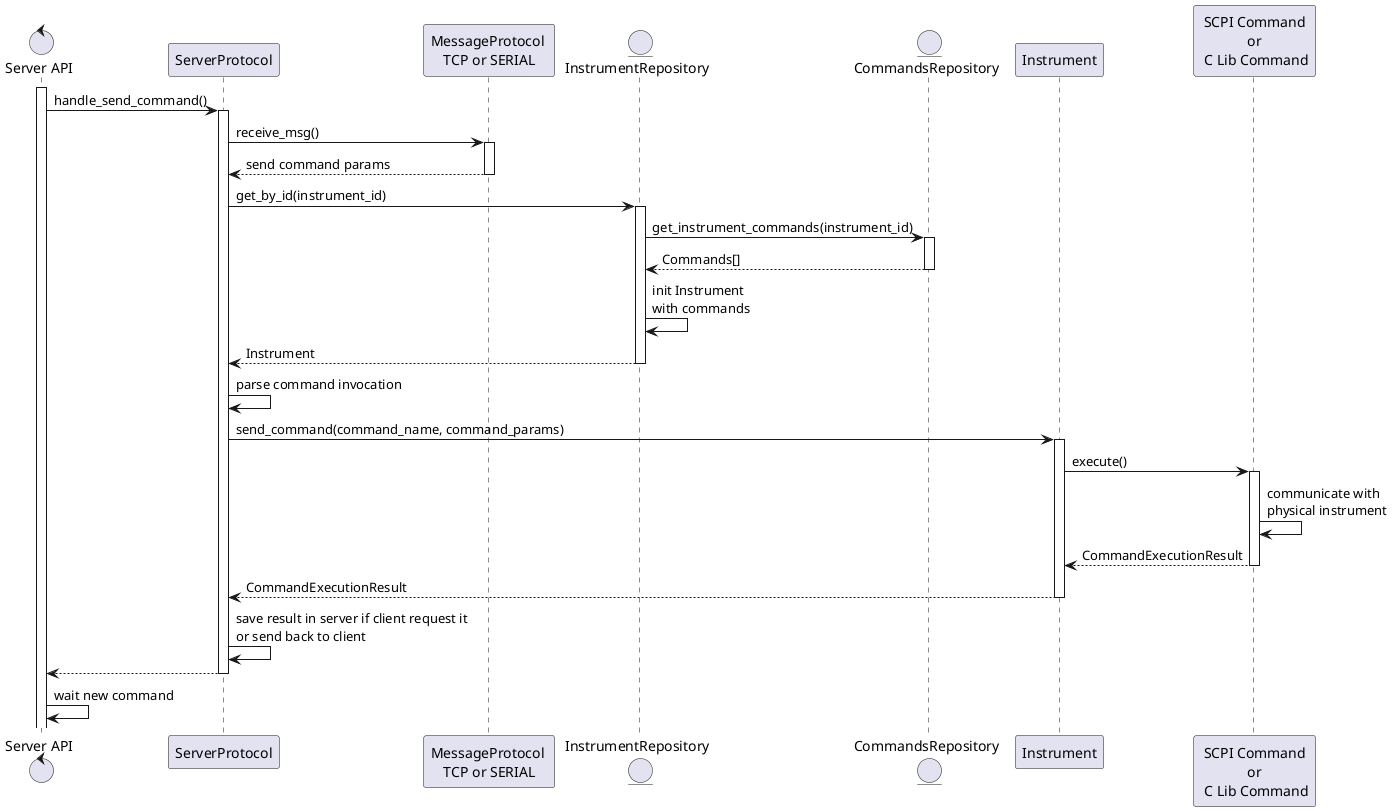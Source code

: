 @startuml

control "Server API" as SERVER
participant ServerProtocol as SP
participant "MessageProtocol \nTCP or SERIAL" as MP
entity InstrumentRepository as IREPO
entity CommandsRepository as CREPO
participant Instrument as INSTRUMENT
participant "SCPI Command\nor\n C Lib Command" as COMMAND


 activate SERVER


  SERVER -> SP : handle_send_command()
  activate SP
  SP -> MP : receive_msg()
    activate MP
    SP <-- MP : send command params
    deactivate MP
  SP -> IREPO : get_by_id(instrument_id)
    activate IREPO
    IREPO -> CREPO : get_instrument_commands(instrument_id)
      activate CREPO
      IREPO <-- CREPO : Commands[]
      deactivate CREPO
    IREPO -> IREPO : init Instrument \nwith commands
    SP <-- IREPO : Instrument
    deactivate IREPO

  SP -> SP : parse command invocation
    SP -> INSTRUMENT : send_command(command_name, command_params)
    activate INSTRUMENT
    INSTRUMENT -> COMMAND : execute()
      activate COMMAND
        COMMAND -> COMMAND : communicate with \nphysical instrument
        INSTRUMENT <-- COMMAND : CommandExecutionResult
      deactivate COMMAND
      SP <-- INSTRUMENT : CommandExecutionResult
    deactivate INSTRUMENT

  SP -> SP : save result in server if client request it\nor send back to client
  SERVER <-- SP
  deactivate SP

  SERVER -> SERVER : wait new command




@enduml
